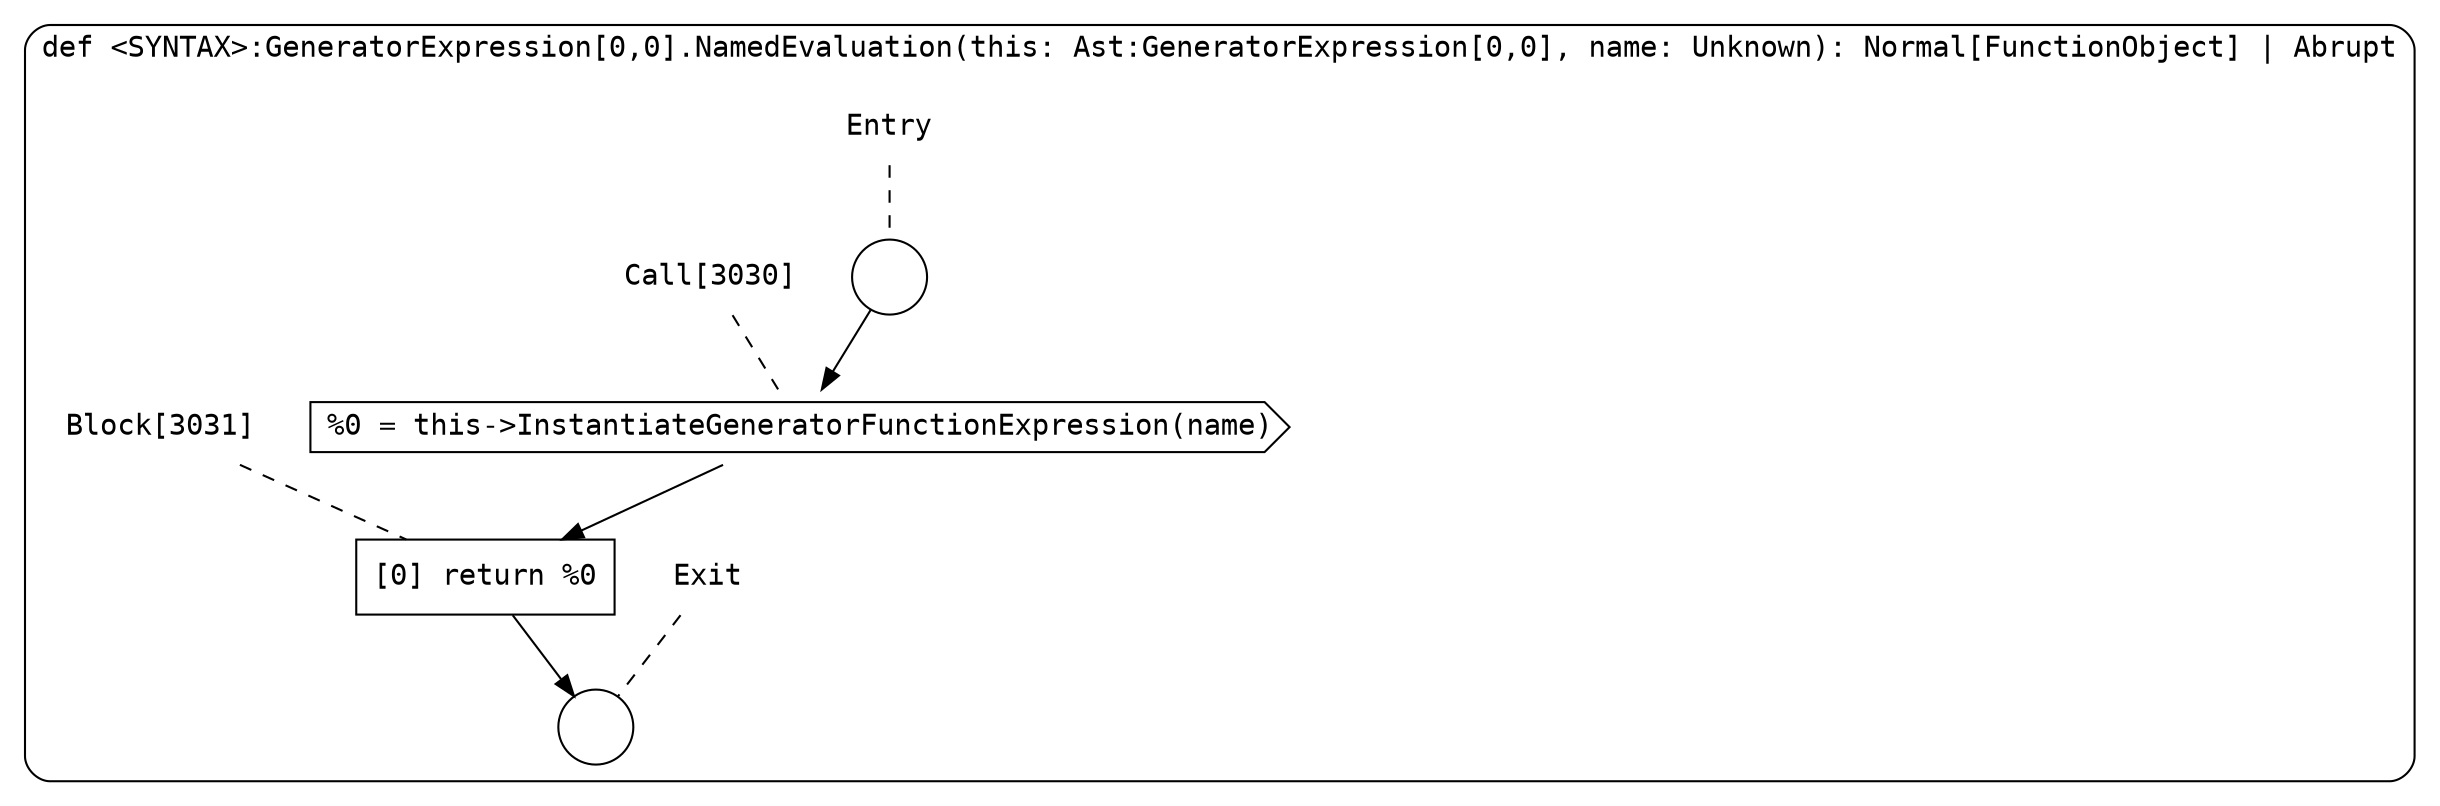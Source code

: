 digraph {
  graph [fontname = "Consolas"]
  node [fontname = "Consolas"]
  edge [fontname = "Consolas"]
  subgraph cluster785 {
    label = "def <SYNTAX>:GeneratorExpression[0,0].NamedEvaluation(this: Ast:GeneratorExpression[0,0], name: Unknown): Normal[FunctionObject] | Abrupt"
    style = rounded
    cluster785_entry_name [shape=none, label=<<font color="black">Entry</font>>]
    cluster785_entry_name -> cluster785_entry [arrowhead=none, color="black", style=dashed]
    cluster785_entry [shape=circle label=" " color="black" fillcolor="white" style=filled]
    cluster785_entry -> node3030 [color="black"]
    cluster785_exit_name [shape=none, label=<<font color="black">Exit</font>>]
    cluster785_exit_name -> cluster785_exit [arrowhead=none, color="black", style=dashed]
    cluster785_exit [shape=circle label=" " color="black" fillcolor="white" style=filled]
    node3030_name [shape=none, label=<<font color="black">Call[3030]</font>>]
    node3030_name -> node3030 [arrowhead=none, color="black", style=dashed]
    node3030 [shape=cds, label=<<font color="black">%0 = this-&gt;InstantiateGeneratorFunctionExpression(name)</font>> color="black" fillcolor="white", style=filled]
    node3030 -> node3031 [color="black"]
    node3031_name [shape=none, label=<<font color="black">Block[3031]</font>>]
    node3031_name -> node3031 [arrowhead=none, color="black", style=dashed]
    node3031 [shape=box, label=<<font color="black">[0] return %0<BR ALIGN="LEFT"/></font>> color="black" fillcolor="white", style=filled]
    node3031 -> cluster785_exit [color="black"]
  }
}